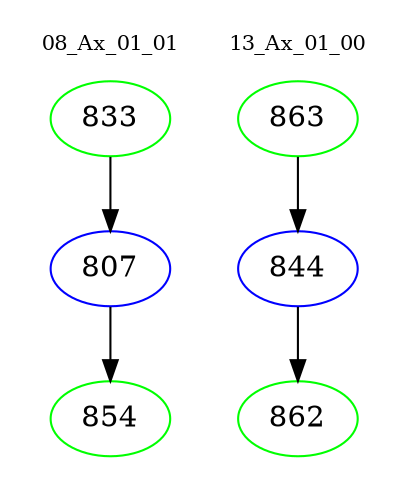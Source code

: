 digraph{
subgraph cluster_0 {
color = white
label = "08_Ax_01_01";
fontsize=10;
T0_833 [label="833", color="green"]
T0_833 -> T0_807 [color="black"]
T0_807 [label="807", color="blue"]
T0_807 -> T0_854 [color="black"]
T0_854 [label="854", color="green"]
}
subgraph cluster_1 {
color = white
label = "13_Ax_01_00";
fontsize=10;
T1_863 [label="863", color="green"]
T1_863 -> T1_844 [color="black"]
T1_844 [label="844", color="blue"]
T1_844 -> T1_862 [color="black"]
T1_862 [label="862", color="green"]
}
}
